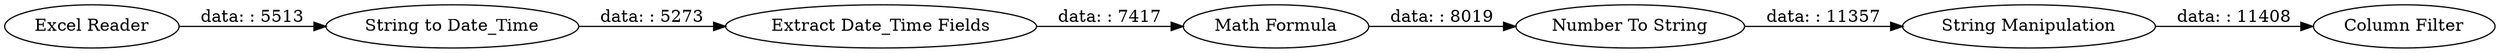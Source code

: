 digraph {
	"3527500757714391053_3" [label="String to Date_Time"]
	"3527500757714391053_10" [label="Extract Date_Time Fields"]
	"3527500757714391053_1" [label="Excel Reader"]
	"3527500757714391053_47" [label="Math Formula"]
	"3527500757714391053_48" [label="Number To String"]
	"3527500757714391053_50" [label="Column Filter"]
	"3527500757714391053_49" [label="String Manipulation"]
	"3527500757714391053_1" -> "3527500757714391053_3" [label="data: : 5513"]
	"3527500757714391053_47" -> "3527500757714391053_48" [label="data: : 8019"]
	"3527500757714391053_49" -> "3527500757714391053_50" [label="data: : 11408"]
	"3527500757714391053_48" -> "3527500757714391053_49" [label="data: : 11357"]
	"3527500757714391053_10" -> "3527500757714391053_47" [label="data: : 7417"]
	"3527500757714391053_3" -> "3527500757714391053_10" [label="data: : 5273"]
	rankdir=LR
}
